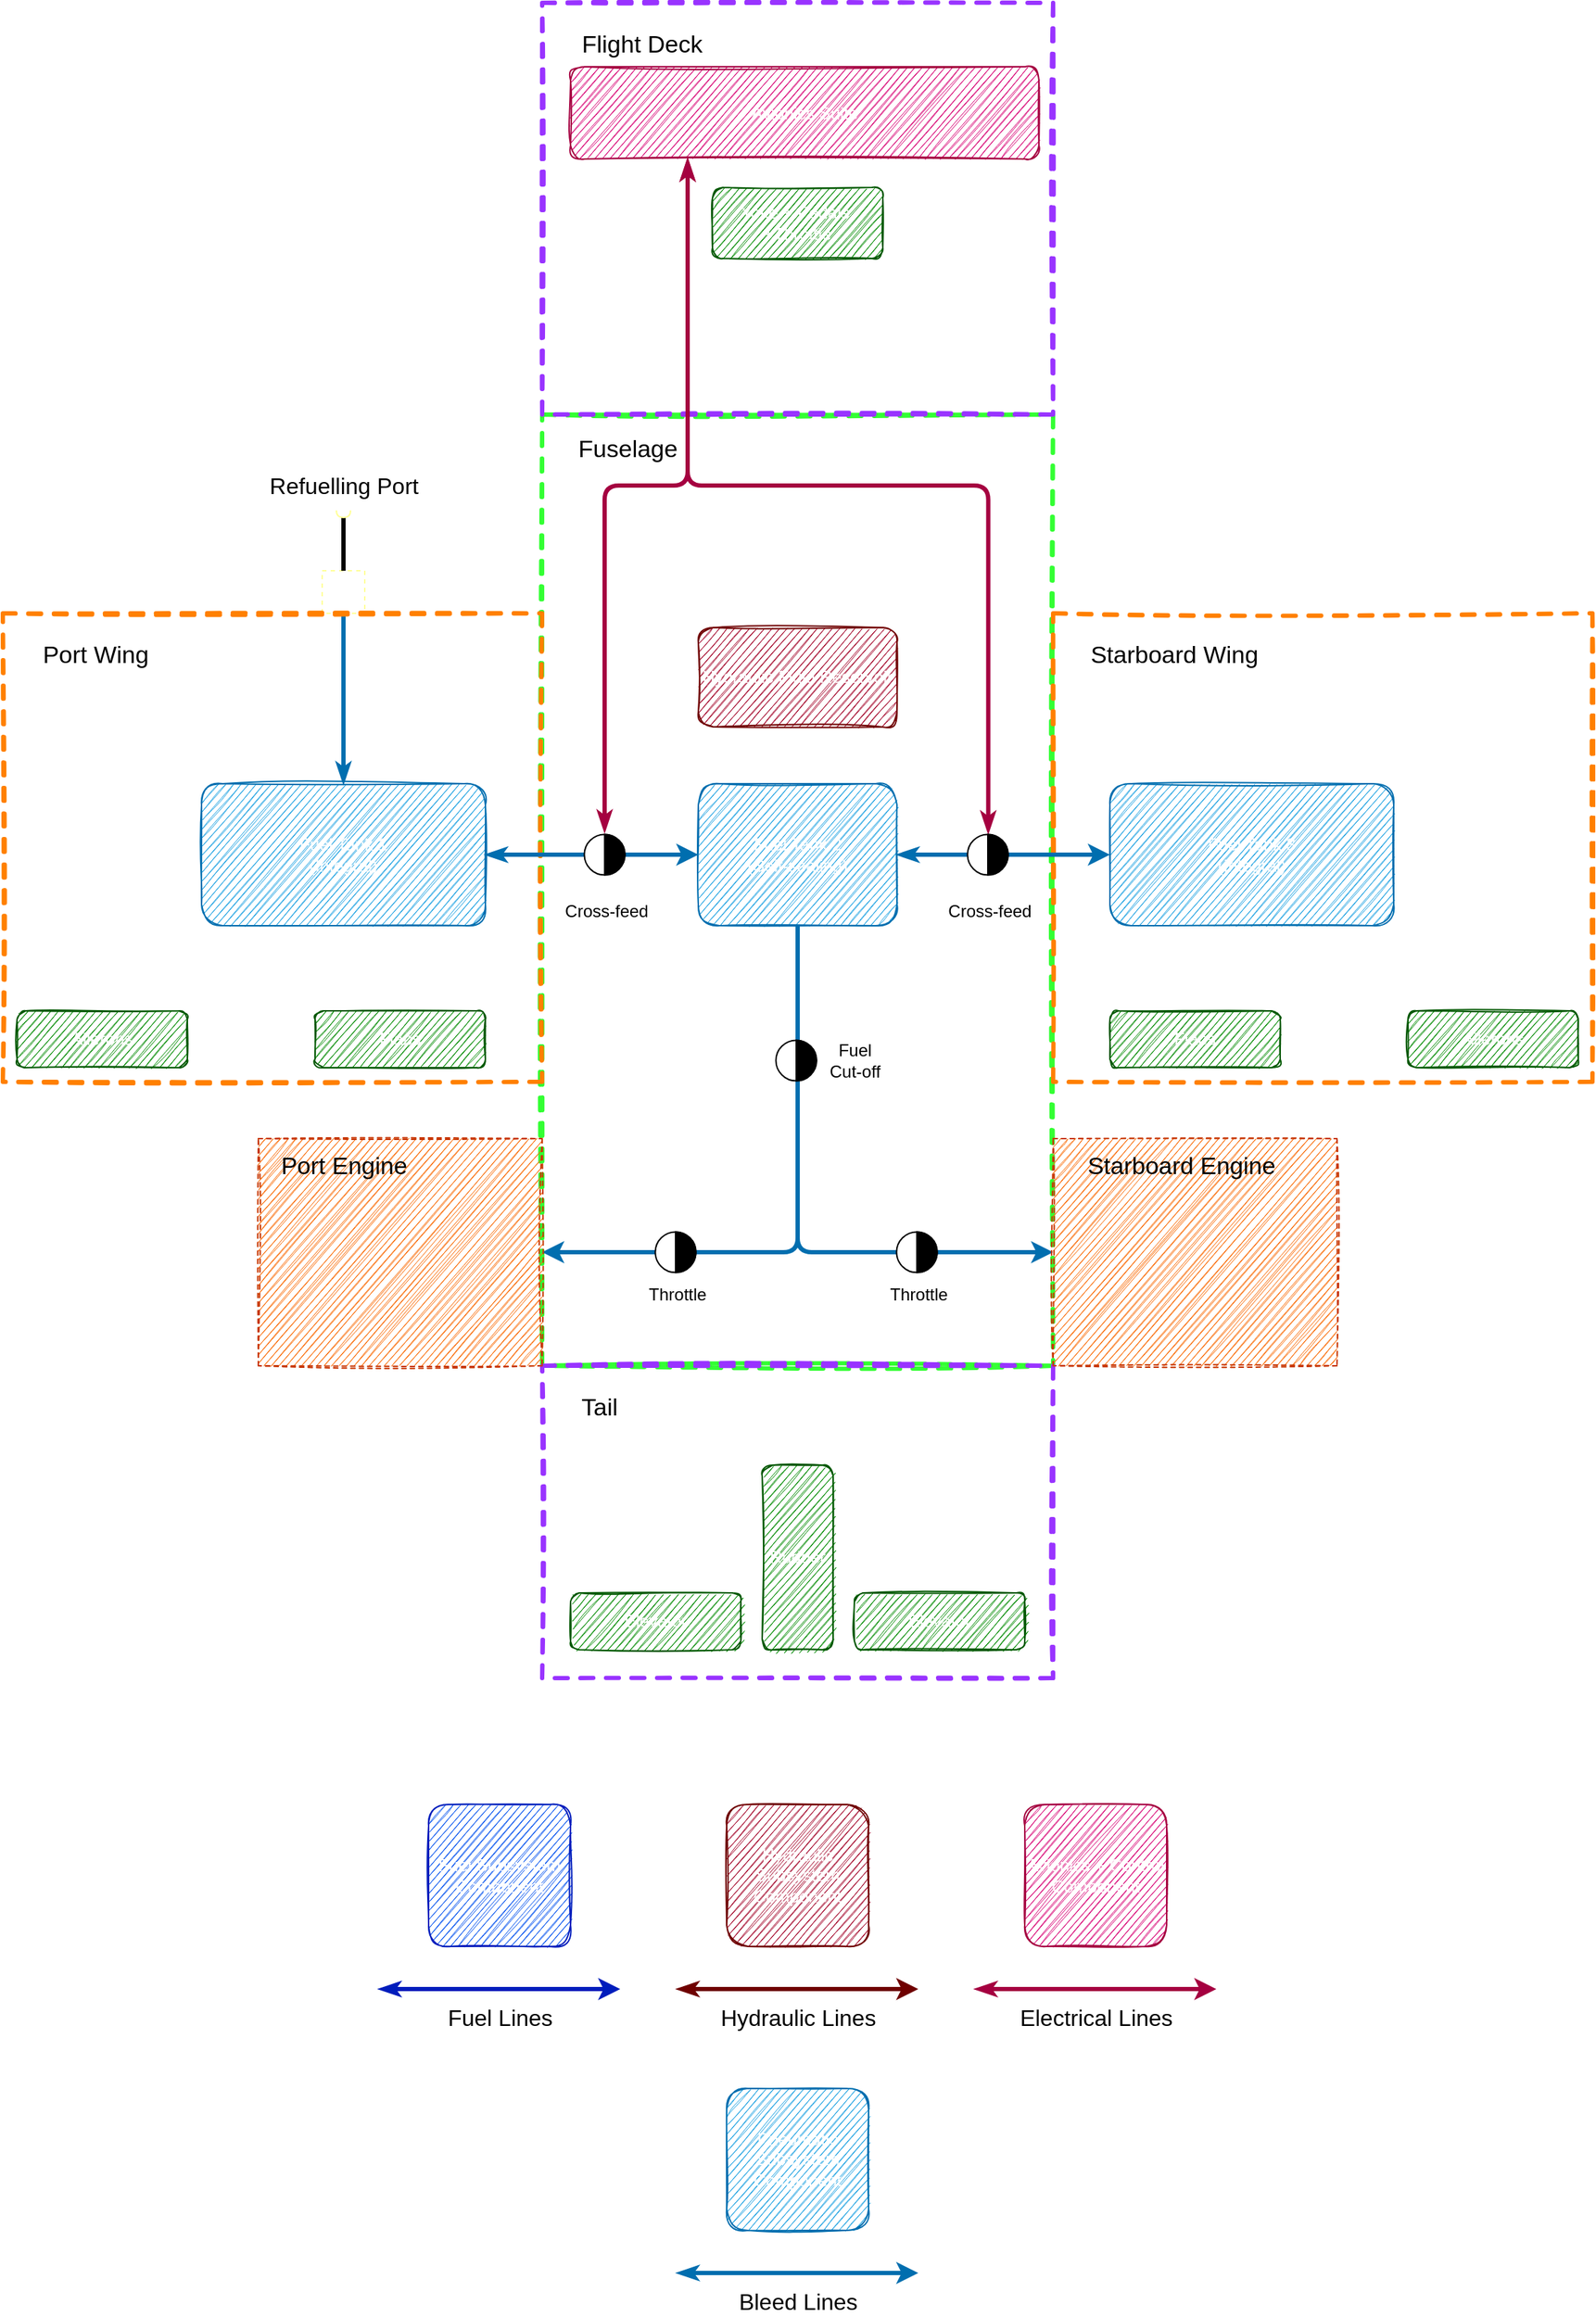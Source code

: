 <mxfile>
    <diagram id="FfK5qRKSxhjQUm6GkQd4" name="Page-1">
        <mxGraphModel dx="1970" dy="1338" grid="1" gridSize="10" guides="1" tooltips="1" connect="1" arrows="1" fold="1" page="1" pageScale="1" pageWidth="3300" pageHeight="2339" math="0" shadow="0">
            <root>
                <mxCell id="0"/>
                <mxCell id="1" parent="0"/>
                <mxCell id="58" style="edgeStyle=orthogonalEdgeStyle;rounded=1;orthogonalLoop=1;jettySize=auto;html=1;entryX=0.5;entryY=0;entryDx=0;entryDy=0;fontSize=16;startArrow=none;startFill=0;endArrow=classicThin;endFill=1;strokeWidth=3;fillColor=#1ba1e2;strokeColor=#006EAF;" edge="1" parent="1" source="55" target="2">
                    <mxGeometry relative="1" as="geometry"/>
                </mxCell>
                <mxCell id="55" value="" style="html=1;rounded=0;glass=0;dashed=1;sketch=0;fontSize=16;strokeColor=#FFFF99;strokeWidth=1;fillColor=#FFFFFF;direction=south;" vertex="1" parent="1">
                    <mxGeometry x="1435" y="730" width="30" height="30" as="geometry"/>
                </mxCell>
                <mxCell id="22" value="" style="rounded=0;whiteSpace=wrap;html=1;fillColor=none;strokeColor=#33FF33;dashed=1;strokeWidth=3;sketch=1;" vertex="1" parent="1">
                    <mxGeometry x="1590" y="620" width="360" height="670" as="geometry"/>
                </mxCell>
                <mxCell id="45" value="" style="rounded=0;whiteSpace=wrap;html=1;fillColor=none;dashed=1;strokeWidth=3;glass=1;sketch=1;strokeColor=#FF8000;" vertex="1" parent="1">
                    <mxGeometry x="1950" y="760" width="380" height="330" as="geometry"/>
                </mxCell>
                <mxCell id="43" value="" style="rounded=0;whiteSpace=wrap;html=1;fillColor=none;dashed=1;strokeWidth=3;sketch=1;strokeColor=#9933FF;" vertex="1" parent="1">
                    <mxGeometry x="1590" y="1290" width="360" height="220" as="geometry"/>
                </mxCell>
                <mxCell id="19" value="" style="rounded=0;whiteSpace=wrap;html=1;fillColor=none;dashed=1;strokeWidth=3;glass=1;sketch=1;strokeColor=#FF8000;" vertex="1" parent="1">
                    <mxGeometry x="1210" y="760" width="380" height="330" as="geometry"/>
                </mxCell>
                <mxCell id="13" style="edgeStyle=orthogonalEdgeStyle;rounded=0;orthogonalLoop=1;jettySize=auto;html=1;entryX=0;entryY=0.5;entryDx=0;entryDy=0;startArrow=classicThin;startFill=1;strokeWidth=3;fillColor=#1ba1e2;strokeColor=#006EAF;" parent="1" source="2" target="3" edge="1">
                    <mxGeometry relative="1" as="geometry"/>
                </mxCell>
                <mxCell id="2" value="Fuel Tank 1&lt;br&gt;(Integral)" style="rounded=1;whiteSpace=wrap;html=1;fillColor=#1ba1e2;strokeColor=#006EAF;fontColor=#ffffff;sketch=1;" parent="1" vertex="1">
                    <mxGeometry x="1350" y="880" width="200" height="100" as="geometry"/>
                </mxCell>
                <mxCell id="16" style="edgeStyle=orthogonalEdgeStyle;rounded=0;orthogonalLoop=1;jettySize=auto;html=1;entryX=0;entryY=0.5;entryDx=0;entryDy=0;startArrow=classicThin;startFill=1;strokeWidth=3;fillColor=#1ba1e2;strokeColor=#006EAF;" edge="1" parent="1" source="3" target="4">
                    <mxGeometry relative="1" as="geometry"/>
                </mxCell>
                <mxCell id="50" style="edgeStyle=orthogonalEdgeStyle;orthogonalLoop=1;jettySize=auto;html=1;entryX=1;entryY=0.5;entryDx=0;entryDy=0;fontSize=16;startArrow=none;startFill=0;strokeWidth=3;fillColor=#1ba1e2;strokeColor=#006EAF;rounded=1;" edge="1" parent="1" source="3" target="46">
                    <mxGeometry relative="1" as="geometry">
                        <Array as="points">
                            <mxPoint x="1770" y="1210"/>
                        </Array>
                    </mxGeometry>
                </mxCell>
                <mxCell id="51" style="edgeStyle=orthogonalEdgeStyle;rounded=1;orthogonalLoop=1;jettySize=auto;html=1;entryX=0;entryY=0.5;entryDx=0;entryDy=0;fontSize=16;startArrow=none;startFill=0;strokeWidth=3;fillColor=#1ba1e2;strokeColor=#006EAF;" edge="1" parent="1" source="3" target="47">
                    <mxGeometry relative="1" as="geometry">
                        <Array as="points">
                            <mxPoint x="1770" y="1210"/>
                        </Array>
                    </mxGeometry>
                </mxCell>
                <mxCell id="3" value="Fuel Tank 2&lt;br&gt;(Self-sealing)" style="rounded=1;whiteSpace=wrap;html=1;fillColor=#1ba1e2;strokeColor=#006EAF;fontColor=#ffffff;sketch=1;" parent="1" vertex="1">
                    <mxGeometry x="1700" y="880" width="140" height="100" as="geometry"/>
                </mxCell>
                <mxCell id="4" value="Fuel Tank 3&lt;br&gt;(Integral)" style="rounded=1;whiteSpace=wrap;html=1;fillColor=#1ba1e2;strokeColor=#006EAF;fontColor=#ffffff;sketch=1;" parent="1" vertex="1">
                    <mxGeometry x="1990" y="880" width="200" height="100" as="geometry"/>
                </mxCell>
                <mxCell id="7" value="Cross-feed" style="text;html=1;align=center;verticalAlign=middle;resizable=0;points=[];autosize=1;strokeColor=none;" parent="1" vertex="1">
                    <mxGeometry x="1600" y="960" width="70" height="20" as="geometry"/>
                </mxCell>
                <mxCell id="12" value="" style="shape=mxgraph.pid.fittings.self-operating_release_valve;html=1;pointerEvents=1;align=center;verticalLabelPosition=bottom;verticalAlign=top;dashed=0;rotation=-45;" parent="1" vertex="1">
                    <mxGeometry x="1620" y="915" width="30" height="30" as="geometry"/>
                </mxCell>
                <mxCell id="14" value="Cross-feed" style="text;html=1;align=center;verticalAlign=middle;resizable=0;points=[];autosize=1;strokeColor=none;" vertex="1" parent="1">
                    <mxGeometry x="1870" y="960" width="70" height="20" as="geometry"/>
                </mxCell>
                <mxCell id="82" style="edgeStyle=orthogonalEdgeStyle;rounded=1;orthogonalLoop=1;jettySize=auto;html=1;entryX=0.25;entryY=1;entryDx=0;entryDy=0;fontSize=12;startArrow=classicThin;startFill=1;endArrow=classicThin;endFill=1;strokeWidth=3;fillColor=#d80073;strokeColor=#A50040;exitX=0.843;exitY=0.124;exitDx=0;exitDy=0;exitPerimeter=0;" edge="1" parent="1" source="15" target="70">
                    <mxGeometry relative="1" as="geometry">
                        <Array as="points">
                            <mxPoint x="1904" y="670"/>
                            <mxPoint x="1693" y="670"/>
                        </Array>
                    </mxGeometry>
                </mxCell>
                <mxCell id="15" value="" style="shape=mxgraph.pid.fittings.self-operating_release_valve;html=1;pointerEvents=1;align=center;verticalLabelPosition=bottom;verticalAlign=top;dashed=0;rotation=-45;" vertex="1" parent="1">
                    <mxGeometry x="1890" y="915" width="30" height="30" as="geometry"/>
                </mxCell>
                <mxCell id="25" value="Port Wing" style="text;html=1;align=center;verticalAlign=middle;resizable=0;points=[];autosize=1;strokeColor=none;fontSize=17;" vertex="1" parent="1">
                    <mxGeometry x="1230" y="775" width="90" height="30" as="geometry"/>
                </mxCell>
                <mxCell id="26" value="Starboard Wing" style="text;html=1;align=center;verticalAlign=middle;resizable=0;points=[];autosize=1;strokeColor=none;fontSize=17;" vertex="1" parent="1">
                    <mxGeometry x="1970" y="775" width="130" height="30" as="geometry"/>
                </mxCell>
                <mxCell id="28" style="edgeStyle=orthogonalEdgeStyle;rounded=0;orthogonalLoop=1;jettySize=auto;html=1;entryX=0;entryY=0.5;entryDx=0;entryDy=0;startArrow=classicThin;startFill=1;strokeWidth=3;fillColor=#0050ef;strokeColor=#001DBC;" edge="1" parent="1">
                    <mxGeometry relative="1" as="geometry">
                        <mxPoint x="1475" y="1729" as="sourcePoint"/>
                        <mxPoint x="1645" y="1729" as="targetPoint"/>
                    </mxGeometry>
                </mxCell>
                <mxCell id="29" value="Fuel Lines" style="text;html=1;align=center;verticalAlign=middle;resizable=0;points=[];autosize=1;strokeColor=none;fontSize=16;" vertex="1" parent="1">
                    <mxGeometry x="1515" y="1739" width="90" height="20" as="geometry"/>
                </mxCell>
                <mxCell id="31" style="edgeStyle=orthogonalEdgeStyle;rounded=0;orthogonalLoop=1;jettySize=auto;html=1;entryX=0;entryY=0.5;entryDx=0;entryDy=0;startArrow=classicThin;startFill=1;strokeWidth=3;fillColor=#a20025;strokeColor=#6F0000;" edge="1" parent="1">
                    <mxGeometry relative="1" as="geometry">
                        <mxPoint x="1685" y="1729" as="sourcePoint"/>
                        <mxPoint x="1855" y="1729" as="targetPoint"/>
                    </mxGeometry>
                </mxCell>
                <mxCell id="32" value="Hydraulic Lines" style="text;html=1;align=center;verticalAlign=middle;resizable=0;points=[];autosize=1;strokeColor=none;fontSize=16;" vertex="1" parent="1">
                    <mxGeometry x="1705" y="1739" width="130" height="20" as="geometry"/>
                </mxCell>
                <mxCell id="33" style="edgeStyle=orthogonalEdgeStyle;rounded=0;orthogonalLoop=1;jettySize=auto;html=1;entryX=0;entryY=0.5;entryDx=0;entryDy=0;startArrow=classicThin;startFill=1;strokeWidth=3;fillColor=#d80073;strokeColor=#A50040;" edge="1" parent="1">
                    <mxGeometry relative="1" as="geometry">
                        <mxPoint x="1895" y="1729" as="sourcePoint"/>
                        <mxPoint x="2065" y="1729" as="targetPoint"/>
                    </mxGeometry>
                </mxCell>
                <mxCell id="34" value="Electrical Lines" style="text;html=1;align=center;verticalAlign=middle;resizable=0;points=[];autosize=1;strokeColor=none;fontSize=16;" vertex="1" parent="1">
                    <mxGeometry x="1920" y="1739" width="120" height="20" as="geometry"/>
                </mxCell>
                <mxCell id="35" value="" style="rounded=0;whiteSpace=wrap;html=1;fillColor=none;dashed=1;strokeWidth=3;sketch=1;strokeColor=#9933FF;" vertex="1" parent="1">
                    <mxGeometry x="1590" y="330" width="360" height="290" as="geometry"/>
                </mxCell>
                <mxCell id="36" value="Flight Deck" style="text;html=1;align=center;verticalAlign=middle;resizable=0;points=[];autosize=1;strokeColor=none;fontSize=17;" vertex="1" parent="1">
                    <mxGeometry x="1610" y="345" width="100" height="30" as="geometry"/>
                </mxCell>
                <mxCell id="37" value="Fuel Subsystem Component" style="rounded=1;whiteSpace=wrap;html=1;fillColor=#0050ef;strokeColor=#001DBC;fontColor=#ffffff;sketch=1;" vertex="1" parent="1">
                    <mxGeometry x="1510" y="1599" width="100" height="100" as="geometry"/>
                </mxCell>
                <mxCell id="38" value="Hydraulic Subsystem Component" style="rounded=1;whiteSpace=wrap;html=1;fillColor=#a20025;fontColor=#ffffff;strokeColor=#6F0000;sketch=1;" vertex="1" parent="1">
                    <mxGeometry x="1720" y="1599" width="100" height="100" as="geometry"/>
                </mxCell>
                <mxCell id="39" value="Avionics + Control Component" style="rounded=1;whiteSpace=wrap;html=1;fillColor=#d80073;fontColor=#ffffff;strokeColor=#A50040;sketch=1;" vertex="1" parent="1">
                    <mxGeometry x="1930" y="1599" width="100" height="100" as="geometry"/>
                </mxCell>
                <mxCell id="40" style="edgeStyle=orthogonalEdgeStyle;rounded=0;orthogonalLoop=1;jettySize=auto;html=1;entryX=0;entryY=0.5;entryDx=0;entryDy=0;startArrow=classicThin;startFill=1;strokeWidth=3;fillColor=#1ba1e2;strokeColor=#006EAF;" edge="1" parent="1">
                    <mxGeometry relative="1" as="geometry">
                        <mxPoint x="1685" y="1929" as="sourcePoint"/>
                        <mxPoint x="1855" y="1929" as="targetPoint"/>
                    </mxGeometry>
                </mxCell>
                <mxCell id="41" value="Bleed Lines" style="text;html=1;align=center;verticalAlign=middle;resizable=0;points=[];autosize=1;strokeColor=none;fontSize=16;" vertex="1" parent="1">
                    <mxGeometry x="1720" y="1939" width="100" height="20" as="geometry"/>
                </mxCell>
                <mxCell id="42" value="Pneumatic Subsystem Component" style="rounded=1;whiteSpace=wrap;html=1;fillColor=#1ba1e2;fontColor=#ffffff;strokeColor=#006EAF;sketch=1;" vertex="1" parent="1">
                    <mxGeometry x="1720" y="1799" width="100" height="100" as="geometry"/>
                </mxCell>
                <mxCell id="44" value="Tail" style="text;html=1;align=center;verticalAlign=middle;resizable=0;points=[];autosize=1;strokeColor=none;fontSize=17;" vertex="1" parent="1">
                    <mxGeometry x="1610" y="1305" width="40" height="30" as="geometry"/>
                </mxCell>
                <mxCell id="46" value="" style="rounded=0;whiteSpace=wrap;html=1;dashed=1;strokeWidth=1;glass=0;sketch=1;fontColor=#000000;strokeColor=#C73500;fillStyle=auto;fillColor=#fa6800;" vertex="1" parent="1">
                    <mxGeometry x="1390" y="1130" width="200" height="160" as="geometry"/>
                </mxCell>
                <mxCell id="47" value="" style="rounded=0;whiteSpace=wrap;html=1;fillColor=#fa6800;dashed=1;strokeWidth=1;glass=0;sketch=1;strokeColor=#C73500;fontColor=#000000;" vertex="1" parent="1">
                    <mxGeometry x="1950" y="1130" width="200" height="160" as="geometry"/>
                </mxCell>
                <mxCell id="48" value="Port Engine" style="text;html=1;align=center;verticalAlign=middle;resizable=0;points=[];autosize=1;strokeColor=none;fontSize=17;" vertex="1" parent="1">
                    <mxGeometry x="1400" y="1135" width="100" height="30" as="geometry"/>
                </mxCell>
                <mxCell id="49" value="Starboard Engine" style="text;html=1;align=center;verticalAlign=middle;resizable=0;points=[];autosize=1;strokeColor=none;fontSize=17;" vertex="1" parent="1">
                    <mxGeometry x="1965" y="1135" width="150" height="30" as="geometry"/>
                </mxCell>
                <mxCell id="52" value="" style="shape=mxgraph.pid.fittings.self-operating_release_valve;html=1;pointerEvents=1;align=center;verticalLabelPosition=bottom;verticalAlign=top;dashed=0;rotation=-45;" vertex="1" parent="1">
                    <mxGeometry x="1755" y="1060" width="30" height="30" as="geometry"/>
                </mxCell>
                <mxCell id="54" value="Fuel&lt;br&gt;Cut-off" style="text;html=1;align=center;verticalAlign=middle;resizable=0;points=[];autosize=1;strokeColor=none;" vertex="1" parent="1">
                    <mxGeometry x="1785" y="1060" width="50" height="30" as="geometry"/>
                </mxCell>
                <mxCell id="56" value="" style="endArrow=none;html=1;rounded=0;align=center;verticalAlign=top;endFill=0;labelBackgroundColor=none;endSize=2;fontSize=16;strokeWidth=3;" edge="1" source="55" target="57" parent="1">
                    <mxGeometry relative="1" as="geometry"/>
                </mxCell>
                <mxCell id="57" value="" style="shape=requiredInterface;html=1;fontSize=11;align=center;fillColor=none;points=[];aspect=fixed;resizable=0;verticalAlign=bottom;labelPosition=center;verticalLabelPosition=top;flipH=1;rounded=0;glass=0;sketch=0;strokeColor=#FFFF99;strokeWidth=1;rotation=-90;" vertex="1" parent="1">
                    <mxGeometry x="1447.5" y="685" width="5" height="10" as="geometry"/>
                </mxCell>
                <mxCell id="59" value="Refuelling Port" style="text;html=1;align=center;verticalAlign=middle;resizable=0;points=[];autosize=1;strokeColor=none;fontSize=16;" vertex="1" parent="1">
                    <mxGeometry x="1390" y="660" width="120" height="20" as="geometry"/>
                </mxCell>
                <mxCell id="60" value="Ailerons" style="rounded=1;whiteSpace=wrap;html=1;glass=0;sketch=1;fontSize=12;strokeColor=#005700;strokeWidth=1;fillColor=#008a00;fontColor=#ffffff;" vertex="1" parent="1">
                    <mxGeometry x="1220" y="1040" width="120" height="40" as="geometry"/>
                </mxCell>
                <mxCell id="61" value="Flaps" style="rounded=1;whiteSpace=wrap;html=1;glass=0;sketch=1;fontSize=12;strokeColor=#005700;strokeWidth=1;fillColor=#008a00;fontColor=#ffffff;" vertex="1" parent="1">
                    <mxGeometry x="1430" y="1040" width="120" height="40" as="geometry"/>
                </mxCell>
                <mxCell id="65" value="Flaps" style="rounded=1;whiteSpace=wrap;html=1;glass=0;sketch=1;fontSize=12;strokeColor=#005700;strokeWidth=1;fillColor=#008a00;fontColor=#ffffff;" vertex="1" parent="1">
                    <mxGeometry x="1990" y="1040" width="120" height="40" as="geometry"/>
                </mxCell>
                <mxCell id="66" value="Ailerons" style="rounded=1;whiteSpace=wrap;html=1;glass=0;sketch=1;fontSize=12;strokeColor=#005700;strokeWidth=1;fillColor=#008a00;fontColor=#ffffff;" vertex="1" parent="1">
                    <mxGeometry x="2200" y="1040" width="120" height="40" as="geometry"/>
                </mxCell>
                <mxCell id="67" value="Rudder" style="rounded=1;whiteSpace=wrap;html=1;glass=0;sketch=1;fontSize=12;strokeColor=#005700;strokeWidth=1;fillColor=#008a00;fontColor=#ffffff;" vertex="1" parent="1">
                    <mxGeometry x="1745" y="1360" width="50" height="130" as="geometry"/>
                </mxCell>
                <mxCell id="68" value="Elevator" style="rounded=1;whiteSpace=wrap;html=1;glass=0;sketch=1;fontSize=12;strokeColor=#005700;strokeWidth=1;fillColor=#008a00;fontColor=#ffffff;" vertex="1" parent="1">
                    <mxGeometry x="1610" y="1450" width="120" height="40" as="geometry"/>
                </mxCell>
                <mxCell id="69" value="Elevator" style="rounded=1;whiteSpace=wrap;html=1;glass=0;sketch=1;fontSize=12;strokeColor=#005700;strokeWidth=1;fillColor=#008a00;fontColor=#ffffff;" vertex="1" parent="1">
                    <mxGeometry x="1810" y="1450" width="120" height="40" as="geometry"/>
                </mxCell>
                <mxCell id="81" style="edgeStyle=orthogonalEdgeStyle;rounded=1;orthogonalLoop=1;jettySize=auto;html=1;fontSize=12;startArrow=classicThin;startFill=1;endArrow=classicThin;endFill=1;strokeWidth=3;fillColor=#d80073;strokeColor=#A50040;exitX=0.25;exitY=1;exitDx=0;exitDy=0;" edge="1" parent="1" source="70">
                    <mxGeometry relative="1" as="geometry">
                        <mxPoint x="1634" y="914" as="targetPoint"/>
                        <Array as="points">
                            <mxPoint x="1693" y="670"/>
                            <mxPoint x="1634" y="670"/>
                        </Array>
                    </mxGeometry>
                </mxCell>
                <mxCell id="70" value="Avionics Suite" style="rounded=1;whiteSpace=wrap;html=1;fillColor=#d80073;fontColor=#ffffff;strokeColor=#A50040;sketch=1;" vertex="1" parent="1">
                    <mxGeometry x="1610" y="375" width="330" height="65" as="geometry"/>
                </mxCell>
                <mxCell id="72" value="Yoke + Pedals&amp;nbsp; +Throttle" style="rounded=1;whiteSpace=wrap;html=1;glass=0;sketch=1;fontSize=12;strokeColor=#005700;strokeWidth=1;fillColor=#008a00;fontColor=#ffffff;" vertex="1" parent="1">
                    <mxGeometry x="1710" y="460" width="120" height="50" as="geometry"/>
                </mxCell>
                <mxCell id="74" value="" style="shape=mxgraph.pid.fittings.self-operating_release_valve;html=1;pointerEvents=1;align=center;verticalLabelPosition=bottom;verticalAlign=top;dashed=0;rotation=-45;" vertex="1" parent="1">
                    <mxGeometry x="1670" y="1195" width="30" height="30" as="geometry"/>
                </mxCell>
                <mxCell id="76" value="" style="shape=mxgraph.pid.fittings.self-operating_release_valve;html=1;pointerEvents=1;align=center;verticalLabelPosition=bottom;verticalAlign=top;dashed=0;rotation=-45;" vertex="1" parent="1">
                    <mxGeometry x="1840" y="1195" width="30" height="30" as="geometry"/>
                </mxCell>
                <mxCell id="77" value="Throttle" style="text;html=1;align=center;verticalAlign=middle;resizable=0;points=[];autosize=1;strokeColor=none;fontSize=12;" vertex="1" parent="1">
                    <mxGeometry x="1655" y="1230" width="60" height="20" as="geometry"/>
                </mxCell>
                <mxCell id="78" value="Throttle" style="text;html=1;align=center;verticalAlign=middle;resizable=0;points=[];autosize=1;strokeColor=none;fontSize=12;" vertex="1" parent="1">
                    <mxGeometry x="1825" y="1230" width="60" height="20" as="geometry"/>
                </mxCell>
                <mxCell id="80" value="Hydraulic Fluid Reservoir" style="rounded=1;whiteSpace=wrap;html=1;fillColor=#a20025;strokeColor=#6F0000;fontColor=#ffffff;sketch=1;" vertex="1" parent="1">
                    <mxGeometry x="1700" y="770" width="140" height="70" as="geometry"/>
                </mxCell>
                <mxCell id="27" value="Fuselage" style="text;html=1;align=center;verticalAlign=middle;resizable=0;points=[];autosize=1;strokeColor=none;fontSize=17;" vertex="1" parent="1">
                    <mxGeometry x="1605" y="630" width="90" height="30" as="geometry"/>
                </mxCell>
            </root>
        </mxGraphModel>
    </diagram>
</mxfile>